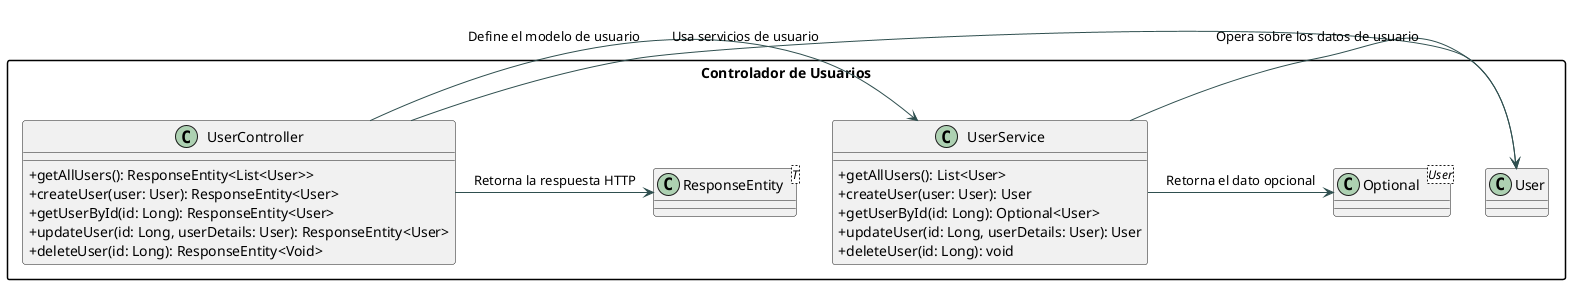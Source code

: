 @startuml
skinparam packageStyle rectangle
skinparam classAttributeIconSize 0
skinparam usecase {
  BackgroundColor PaleGreen
  BorderColor DarkSlateGray
  ArrowColor DarkSlateGray
  ActorBorderColor black
}

package "Controlador de Usuarios" {

  class UserController {
    + getAllUsers(): ResponseEntity<List<User>>
    + createUser(user: User): ResponseEntity<User>
    + getUserById(id: Long): ResponseEntity<User>
    + updateUser(id: Long, userDetails: User): ResponseEntity<User>
    + deleteUser(id: Long): ResponseEntity<Void>
  }

  class UserService {
    + getAllUsers(): List<User>
    + createUser(user: User): User
    + getUserById(id: Long): Optional<User>
    + updateUser(id: Long, userDetails: User): User
    + deleteUser(id: Long): void
  }

  class User {
  }

  class ResponseEntity<T> {
  }

  class Optional<User> {
  }
}

UserController -> UserService : "Usa servicios de usuario"
UserController -> ResponseEntity : "Retorna la respuesta HTTP"
UserController -> User : "Define el modelo de usuario"
UserService -> User : "Opera sobre los datos de usuario"
UserService -> Optional : "Retorna el dato opcional"
@enduml
